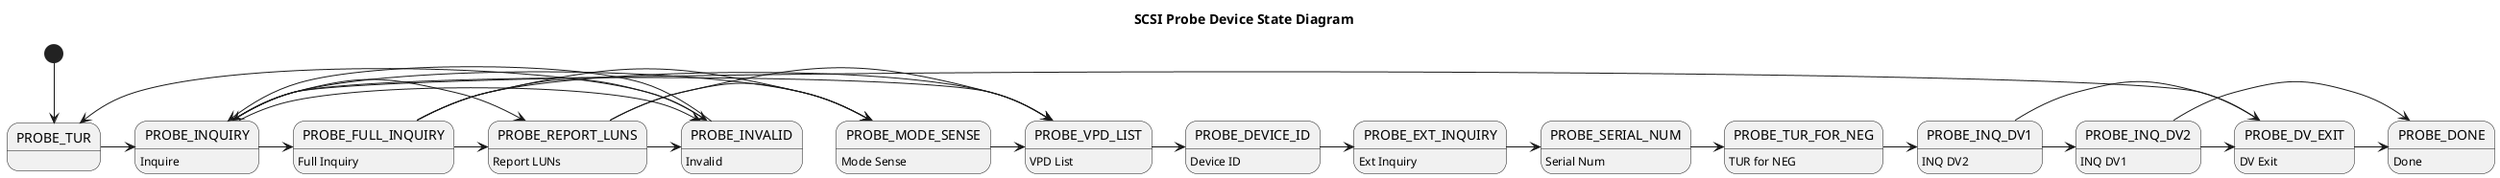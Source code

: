 @startuml

Title SCSI Probe Device State Diagram

[*] --> PROBE_TUR
PROBE_INQUIRY : Inquire
PROBE_FULL_INQUIRY : Full Inquiry
PROBE_REPORT_LUNS : Report LUNs
PROBE_MODE_SENSE : Mode Sense
PROBE_VPD_LIST : VPD List
PROBE_DEVICE_ID : Device ID
PROBE_EXT_INQUIRY : Ext Inquiry
PROBE_TUR_FOR_NEG : TUR for NEG
PROBE_SERIAL_NUM : Serial Num
PROBE_INQ_DV2 : INQ DV1
PROBE_INQ_DV1 : INQ DV2
PROBE_DV_EXIT : DV Exit
PROBE_DONE : Done
PROBE_INVALID : Invalid

PROBE_TUR -> PROBE_INQUIRY
PROBE_INQUIRY -> PROBE_FULL_INQUIRY
PROBE_INQUIRY -> PROBE_REPORT_LUNS
PROBE_INQUIRY -> PROBE_MODE_SENSE 
PROBE_INQUIRY -> PROBE_VPD_LIST
PROBE_INQUIRY -> PROBE_INVALID
PROBE_FULL_INQUIRY -> PROBE_REPORT_LUNS
PROBE_FULL_INQUIRY -> PROBE_MODE_SENSE 
PROBE_FULL_INQUIRY -> PROBE_VPD_LIST
PROBE_FULL_INQUIRY -> PROBE_INVALID
PROBE_REPORT_LUNS -> PROBE_MODE_SENSE 
PROBE_REPORT_LUNS -> PROBE_VPD_LIST
PROBE_REPORT_LUNS -> PROBE_INVALID
PROBE_MODE_SENSE -> PROBE_VPD_LIST
PROBE_VPD_LIST -> PROBE_DEVICE_ID
PROBE_DEVICE_ID -> PROBE_EXT_INQUIRY
PROBE_EXT_INQUIRY -> PROBE_SERIAL_NUM
PROBE_SERIAL_NUM -> PROBE_TUR_FOR_NEG
PROBE_TUR_FOR_NEG -> PROBE_INQ_DV1
PROBE_INQ_DV1 -> PROBE_INQ_DV2
PROBE_INQ_DV1 -> PROBE_DV_EXIT
PROBE_INQ_DV2 -> PROBE_DV_EXIT
PROBE_INQ_DV2 -> PROBE_DONE
PROBE_DV_EXIT -> PROBE_INQUIRY
PROBE_DV_EXIT -> PROBE_DONE
PROBE_INVALID -> PROBE_TUR
PROBE_INVALID -> PROBE_INQUIRY
@enduml

